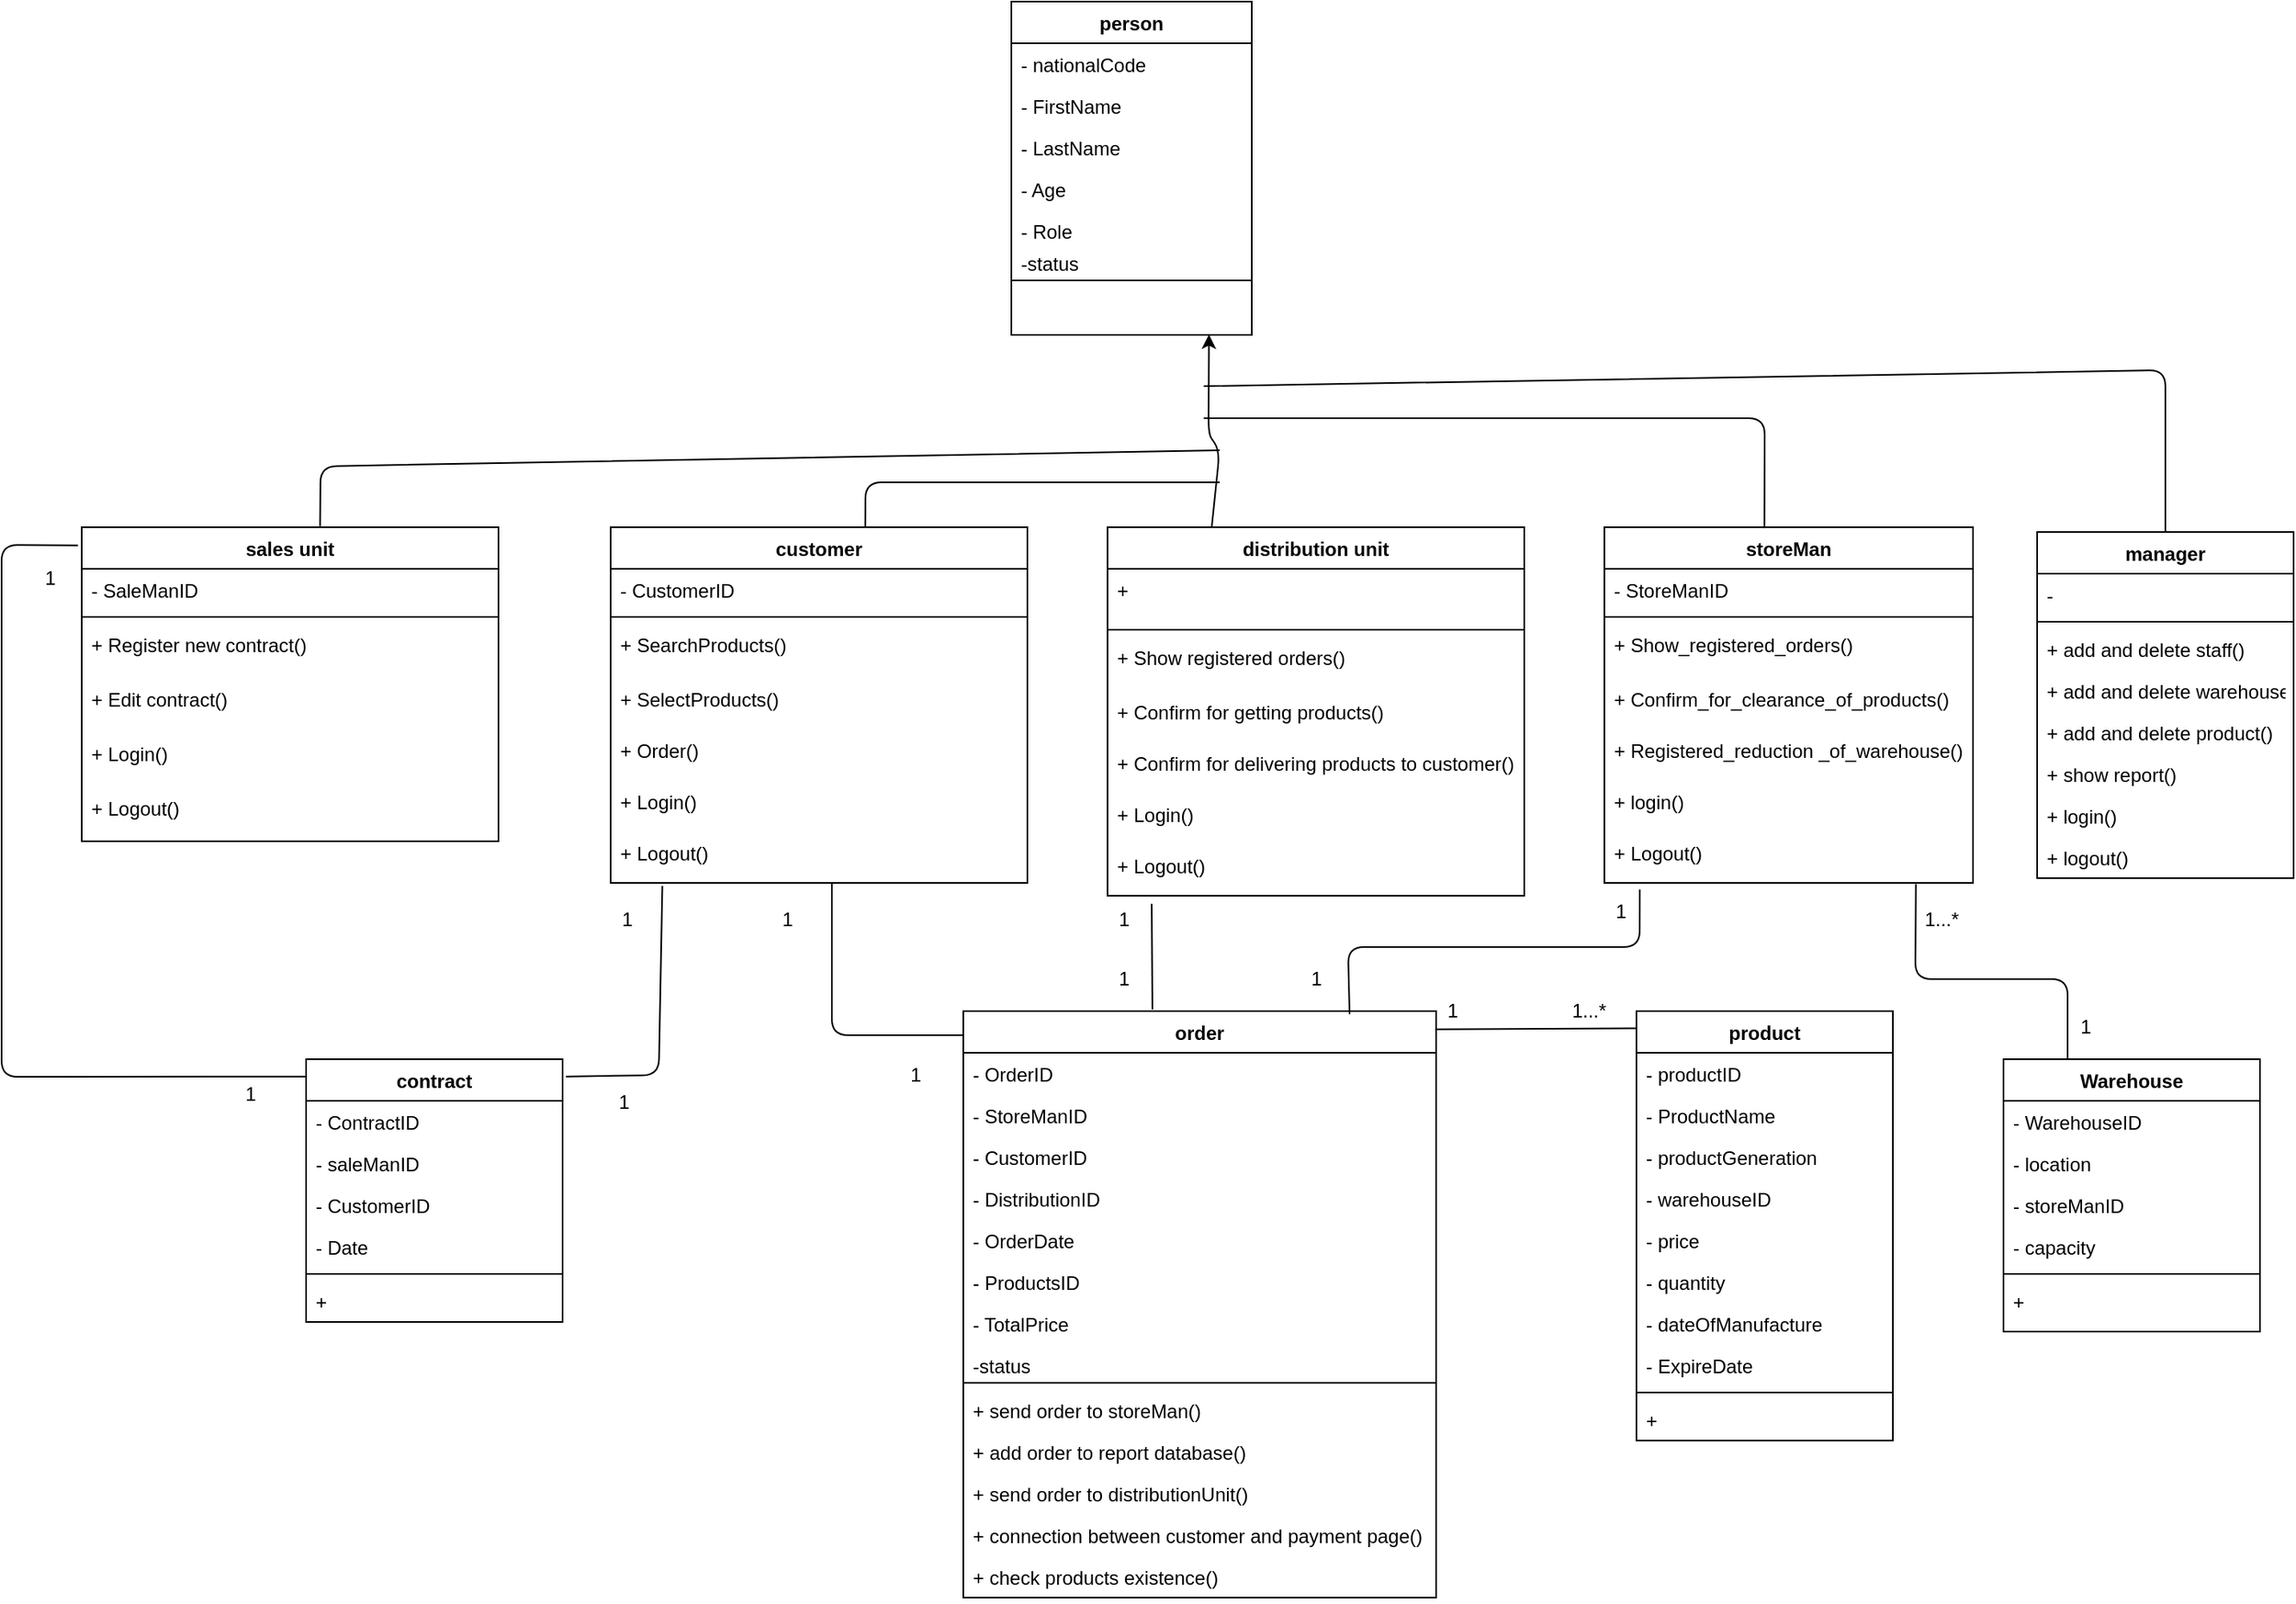 <mxfile version="13.5.1" type="device"><diagram id="hcN23eRwuLRoSTcqXGNc" name="Page-1"><mxGraphModel dx="1038" dy="580" grid="1" gridSize="10" guides="1" tooltips="1" connect="1" arrows="1" fold="1" page="1" pageScale="1" pageWidth="850" pageHeight="1100" math="0" shadow="0"><root><mxCell id="0"/><mxCell id="1" parent="0"/><mxCell id="khBh4qx_mHRjLCG_L_4s-19" value="customer" style="swimlane;fontStyle=1;align=center;verticalAlign=top;childLayout=stackLayout;horizontal=1;startSize=26;horizontalStack=0;resizeParent=1;resizeParentMax=0;resizeLast=0;collapsible=1;marginBottom=0;" parent="1" vertex="1"><mxGeometry x="620" y="358" width="260" height="222" as="geometry"/></mxCell><mxCell id="khBh4qx_mHRjLCG_L_4s-20" value="- CustomerID" style="text;strokeColor=none;fillColor=none;align=left;verticalAlign=top;spacingLeft=4;spacingRight=4;overflow=hidden;rotatable=0;points=[[0,0.5],[1,0.5]];portConstraint=eastwest;" parent="khBh4qx_mHRjLCG_L_4s-19" vertex="1"><mxGeometry y="26" width="260" height="26" as="geometry"/></mxCell><mxCell id="khBh4qx_mHRjLCG_L_4s-22" value="" style="line;strokeWidth=1;fillColor=none;align=left;verticalAlign=middle;spacingTop=-1;spacingLeft=3;spacingRight=3;rotatable=0;labelPosition=right;points=[];portConstraint=eastwest;" parent="khBh4qx_mHRjLCG_L_4s-19" vertex="1"><mxGeometry y="52" width="260" height="8" as="geometry"/></mxCell><mxCell id="khBh4qx_mHRjLCG_L_4s-23" value="+ SearchProducts()&#10;&#10;&#10;" style="text;strokeColor=none;fillColor=none;align=left;verticalAlign=top;spacingLeft=4;spacingRight=4;overflow=hidden;rotatable=0;points=[[0,0.5],[1,0.5]];portConstraint=eastwest;" parent="khBh4qx_mHRjLCG_L_4s-19" vertex="1"><mxGeometry y="60" width="260" height="34" as="geometry"/></mxCell><mxCell id="khBh4qx_mHRjLCG_L_4s-24" value="+ SelectProducts()&#10;" style="text;strokeColor=none;fillColor=none;align=left;verticalAlign=top;spacingLeft=4;spacingRight=4;overflow=hidden;rotatable=0;points=[[0,0.5],[1,0.5]];portConstraint=eastwest;" parent="khBh4qx_mHRjLCG_L_4s-19" vertex="1"><mxGeometry y="94" width="260" height="32" as="geometry"/></mxCell><mxCell id="khBh4qx_mHRjLCG_L_4s-25" value="+ Order()&#10;" style="text;strokeColor=none;fillColor=none;align=left;verticalAlign=top;spacingLeft=4;spacingRight=4;overflow=hidden;rotatable=0;points=[[0,0.5],[1,0.5]];portConstraint=eastwest;" parent="khBh4qx_mHRjLCG_L_4s-19" vertex="1"><mxGeometry y="126" width="260" height="32" as="geometry"/></mxCell><mxCell id="YbXEvzLZ80FNGui5n52h-18" value="+ Login()&#10;" style="text;strokeColor=none;fillColor=none;align=left;verticalAlign=top;spacingLeft=4;spacingRight=4;overflow=hidden;rotatable=0;points=[[0,0.5],[1,0.5]];portConstraint=eastwest;" parent="khBh4qx_mHRjLCG_L_4s-19" vertex="1"><mxGeometry y="158" width="260" height="32" as="geometry"/></mxCell><mxCell id="YbXEvzLZ80FNGui5n52h-19" value="+ Logout()&#10;" style="text;strokeColor=none;fillColor=none;align=left;verticalAlign=top;spacingLeft=4;spacingRight=4;overflow=hidden;rotatable=0;points=[[0,0.5],[1,0.5]];portConstraint=eastwest;" parent="khBh4qx_mHRjLCG_L_4s-19" vertex="1"><mxGeometry y="190" width="260" height="32" as="geometry"/></mxCell><mxCell id="YbXEvzLZ80FNGui5n52h-46" value="" style="endArrow=none;html=1;" parent="khBh4qx_mHRjLCG_L_4s-19" edge="1"><mxGeometry width="50" height="50" relative="1" as="geometry"><mxPoint x="220" y="317" as="sourcePoint"/><mxPoint x="138" y="222" as="targetPoint"/><Array as="points"><mxPoint x="138" y="317"/></Array></mxGeometry></mxCell><mxCell id="o1BpWOfVAHGH-hoose0F-1" value="person" style="swimlane;fontStyle=1;align=center;verticalAlign=top;childLayout=stackLayout;horizontal=1;startSize=26;horizontalStack=0;resizeParent=1;resizeParentMax=0;resizeLast=0;collapsible=1;marginBottom=0;" parent="1" vertex="1"><mxGeometry x="870" y="30" width="150" height="208" as="geometry"/></mxCell><mxCell id="o1BpWOfVAHGH-hoose0F-2" value="- nationalCode " style="text;strokeColor=none;fillColor=none;align=left;verticalAlign=top;spacingLeft=4;spacingRight=4;overflow=hidden;rotatable=0;points=[[0,0.5],[1,0.5]];portConstraint=eastwest;" parent="o1BpWOfVAHGH-hoose0F-1" vertex="1"><mxGeometry y="26" width="150" height="26" as="geometry"/></mxCell><mxCell id="o1BpWOfVAHGH-hoose0F-4" value="- FirstName" style="text;strokeColor=none;fillColor=none;align=left;verticalAlign=top;spacingLeft=4;spacingRight=4;overflow=hidden;rotatable=0;points=[[0,0.5],[1,0.5]];portConstraint=eastwest;" parent="o1BpWOfVAHGH-hoose0F-1" vertex="1"><mxGeometry y="52" width="150" height="26" as="geometry"/></mxCell><mxCell id="o1BpWOfVAHGH-hoose0F-7" value="- LastName" style="text;strokeColor=none;fillColor=none;align=left;verticalAlign=top;spacingLeft=4;spacingRight=4;overflow=hidden;rotatable=0;points=[[0,0.5],[1,0.5]];portConstraint=eastwest;" parent="o1BpWOfVAHGH-hoose0F-1" vertex="1"><mxGeometry y="78" width="150" height="26" as="geometry"/></mxCell><mxCell id="o1BpWOfVAHGH-hoose0F-6" value="- Age" style="text;strokeColor=none;fillColor=none;align=left;verticalAlign=top;spacingLeft=4;spacingRight=4;overflow=hidden;rotatable=0;points=[[0,0.5],[1,0.5]];portConstraint=eastwest;" parent="o1BpWOfVAHGH-hoose0F-1" vertex="1"><mxGeometry y="104" width="150" height="26" as="geometry"/></mxCell><mxCell id="o1BpWOfVAHGH-hoose0F-8" value="- Role" style="text;strokeColor=none;fillColor=none;align=left;verticalAlign=top;spacingLeft=4;spacingRight=4;overflow=hidden;rotatable=0;points=[[0,0.5],[1,0.5]];portConstraint=eastwest;" parent="o1BpWOfVAHGH-hoose0F-1" vertex="1"><mxGeometry y="130" width="150" height="20" as="geometry"/></mxCell><mxCell id="sofqirwn3Xce23Ds2hfL-1" value="-status" style="text;strokeColor=none;fillColor=none;align=left;verticalAlign=top;spacingLeft=4;spacingRight=4;overflow=hidden;rotatable=0;points=[[0,0.5],[1,0.5]];portConstraint=eastwest;" vertex="1" parent="o1BpWOfVAHGH-hoose0F-1"><mxGeometry y="150" width="150" height="20" as="geometry"/></mxCell><mxCell id="o1BpWOfVAHGH-hoose0F-3" value="" style="line;strokeWidth=1;fillColor=none;align=left;verticalAlign=middle;spacingTop=-1;spacingLeft=3;spacingRight=3;rotatable=0;labelPosition=right;points=[];portConstraint=eastwest;" parent="o1BpWOfVAHGH-hoose0F-1" vertex="1"><mxGeometry y="170" width="150" height="8" as="geometry"/></mxCell><mxCell id="o1BpWOfVAHGH-hoose0F-10" value=" " style="text;strokeColor=none;fillColor=none;align=left;verticalAlign=top;spacingLeft=4;spacingRight=4;overflow=hidden;rotatable=0;points=[[0,0.5],[1,0.5]];portConstraint=eastwest;" parent="o1BpWOfVAHGH-hoose0F-1" vertex="1"><mxGeometry y="178" width="150" height="30" as="geometry"/></mxCell><mxCell id="YbXEvzLZ80FNGui5n52h-40" value="" style="endArrow=none;html=1;entryX=0.006;entryY=0.066;entryDx=0;entryDy=0;entryPerimeter=0;exitX=-0.009;exitY=0.058;exitDx=0;exitDy=0;exitPerimeter=0;" parent="1" source="khBh4qx_mHRjLCG_L_4s-26" target="YbXEvzLZ80FNGui5n52h-8" edge="1"><mxGeometry width="50" height="50" relative="1" as="geometry"><mxPoint x="240" y="340" as="sourcePoint"/><mxPoint x="280" y="800" as="targetPoint"/><Array as="points"><mxPoint x="240" y="369"/><mxPoint x="240" y="701"/></Array></mxGeometry></mxCell><mxCell id="o1BpWOfVAHGH-hoose0F-11" value="Warehouse" style="swimlane;fontStyle=1;align=center;verticalAlign=top;childLayout=stackLayout;horizontal=1;startSize=26;horizontalStack=0;resizeParent=1;resizeParentMax=0;resizeLast=0;collapsible=1;marginBottom=0;" parent="1" vertex="1"><mxGeometry x="1489" y="690" width="160" height="170" as="geometry"/></mxCell><mxCell id="o1BpWOfVAHGH-hoose0F-12" value="- WarehouseID" style="text;strokeColor=none;fillColor=none;align=left;verticalAlign=top;spacingLeft=4;spacingRight=4;overflow=hidden;rotatable=0;points=[[0,0.5],[1,0.5]];portConstraint=eastwest;" parent="o1BpWOfVAHGH-hoose0F-11" vertex="1"><mxGeometry y="26" width="160" height="26" as="geometry"/></mxCell><mxCell id="o1BpWOfVAHGH-hoose0F-15" value="- location" style="text;strokeColor=none;fillColor=none;align=left;verticalAlign=top;spacingLeft=4;spacingRight=4;overflow=hidden;rotatable=0;points=[[0,0.5],[1,0.5]];portConstraint=eastwest;" parent="o1BpWOfVAHGH-hoose0F-11" vertex="1"><mxGeometry y="52" width="160" height="26" as="geometry"/></mxCell><mxCell id="o1BpWOfVAHGH-hoose0F-17" value="- storeManID" style="text;strokeColor=none;fillColor=none;align=left;verticalAlign=top;spacingLeft=4;spacingRight=4;overflow=hidden;rotatable=0;points=[[0,0.5],[1,0.5]];portConstraint=eastwest;" parent="o1BpWOfVAHGH-hoose0F-11" vertex="1"><mxGeometry y="78" width="160" height="26" as="geometry"/></mxCell><mxCell id="o1BpWOfVAHGH-hoose0F-16" value="- capacity" style="text;strokeColor=none;fillColor=none;align=left;verticalAlign=top;spacingLeft=4;spacingRight=4;overflow=hidden;rotatable=0;points=[[0,0.5],[1,0.5]];portConstraint=eastwest;" parent="o1BpWOfVAHGH-hoose0F-11" vertex="1"><mxGeometry y="104" width="160" height="26" as="geometry"/></mxCell><mxCell id="o1BpWOfVAHGH-hoose0F-13" value="" style="line;strokeWidth=1;fillColor=none;align=left;verticalAlign=middle;spacingTop=-1;spacingLeft=3;spacingRight=3;rotatable=0;labelPosition=right;points=[];portConstraint=eastwest;" parent="o1BpWOfVAHGH-hoose0F-11" vertex="1"><mxGeometry y="130" width="160" height="8" as="geometry"/></mxCell><mxCell id="o1BpWOfVAHGH-hoose0F-14" value="+" style="text;strokeColor=none;fillColor=none;align=left;verticalAlign=top;spacingLeft=4;spacingRight=4;overflow=hidden;rotatable=0;points=[[0,0.5],[1,0.5]];portConstraint=eastwest;" parent="o1BpWOfVAHGH-hoose0F-11" vertex="1"><mxGeometry y="138" width="160" height="32" as="geometry"/></mxCell><mxCell id="YbXEvzLZ80FNGui5n52h-8" value="contract" style="swimlane;fontStyle=1;align=center;verticalAlign=top;childLayout=stackLayout;horizontal=1;startSize=26;horizontalStack=0;resizeParent=1;resizeParentMax=0;resizeLast=0;collapsible=1;marginBottom=0;" parent="1" vertex="1"><mxGeometry x="430" y="690" width="160" height="164" as="geometry"/></mxCell><mxCell id="YbXEvzLZ80FNGui5n52h-9" value="- ContractID" style="text;strokeColor=none;fillColor=none;align=left;verticalAlign=top;spacingLeft=4;spacingRight=4;overflow=hidden;rotatable=0;points=[[0,0.5],[1,0.5]];portConstraint=eastwest;" parent="YbXEvzLZ80FNGui5n52h-8" vertex="1"><mxGeometry y="26" width="160" height="26" as="geometry"/></mxCell><mxCell id="YbXEvzLZ80FNGui5n52h-10" value="- saleManID" style="text;strokeColor=none;fillColor=none;align=left;verticalAlign=top;spacingLeft=4;spacingRight=4;overflow=hidden;rotatable=0;points=[[0,0.5],[1,0.5]];portConstraint=eastwest;" parent="YbXEvzLZ80FNGui5n52h-8" vertex="1"><mxGeometry y="52" width="160" height="26" as="geometry"/></mxCell><mxCell id="YbXEvzLZ80FNGui5n52h-11" value="- CustomerID" style="text;strokeColor=none;fillColor=none;align=left;verticalAlign=top;spacingLeft=4;spacingRight=4;overflow=hidden;rotatable=0;points=[[0,0.5],[1,0.5]];portConstraint=eastwest;" parent="YbXEvzLZ80FNGui5n52h-8" vertex="1"><mxGeometry y="78" width="160" height="26" as="geometry"/></mxCell><mxCell id="YbXEvzLZ80FNGui5n52h-12" value="- Date" style="text;strokeColor=none;fillColor=none;align=left;verticalAlign=top;spacingLeft=4;spacingRight=4;overflow=hidden;rotatable=0;points=[[0,0.5],[1,0.5]];portConstraint=eastwest;" parent="YbXEvzLZ80FNGui5n52h-8" vertex="1"><mxGeometry y="104" width="160" height="26" as="geometry"/></mxCell><mxCell id="YbXEvzLZ80FNGui5n52h-14" value="" style="line;strokeWidth=1;fillColor=none;align=left;verticalAlign=middle;spacingTop=-1;spacingLeft=3;spacingRight=3;rotatable=0;labelPosition=right;points=[];portConstraint=eastwest;" parent="YbXEvzLZ80FNGui5n52h-8" vertex="1"><mxGeometry y="130" width="160" height="8" as="geometry"/></mxCell><mxCell id="YbXEvzLZ80FNGui5n52h-15" value="+" style="text;strokeColor=none;fillColor=none;align=left;verticalAlign=top;spacingLeft=4;spacingRight=4;overflow=hidden;rotatable=0;points=[[0,0.5],[1,0.5]];portConstraint=eastwest;" parent="YbXEvzLZ80FNGui5n52h-8" vertex="1"><mxGeometry y="138" width="160" height="26" as="geometry"/></mxCell><mxCell id="YbXEvzLZ80FNGui5n52h-41" value="1" style="text;html=1;align=center;verticalAlign=middle;resizable=0;points=[];autosize=1;" parent="1" vertex="1"><mxGeometry x="385" y="702" width="20" height="20" as="geometry"/></mxCell><mxCell id="YbXEvzLZ80FNGui5n52h-42" value="1" style="text;html=1;align=center;verticalAlign=middle;resizable=0;points=[];autosize=1;" parent="1" vertex="1"><mxGeometry x="260" y="380" width="20" height="20" as="geometry"/></mxCell><mxCell id="YbXEvzLZ80FNGui5n52h-43" value="" style="endArrow=none;html=1;exitX=1.013;exitY=0.066;exitDx=0;exitDy=0;exitPerimeter=0;entryX=0.124;entryY=1.059;entryDx=0;entryDy=0;entryPerimeter=0;" parent="1" source="YbXEvzLZ80FNGui5n52h-8" target="YbXEvzLZ80FNGui5n52h-19" edge="1"><mxGeometry width="50" height="50" relative="1" as="geometry"><mxPoint x="600" y="680" as="sourcePoint"/><mxPoint x="650" y="630" as="targetPoint"/><Array as="points"><mxPoint x="650" y="700"/></Array></mxGeometry></mxCell><mxCell id="YbXEvzLZ80FNGui5n52h-44" value="1" style="text;html=1;align=center;verticalAlign=middle;resizable=0;points=[];autosize=1;" parent="1" vertex="1"><mxGeometry x="618" y="707" width="20" height="20" as="geometry"/></mxCell><mxCell id="YbXEvzLZ80FNGui5n52h-45" value="1" style="text;html=1;align=center;verticalAlign=middle;resizable=0;points=[];autosize=1;" parent="1" vertex="1"><mxGeometry x="620" y="593" width="20" height="20" as="geometry"/></mxCell><mxCell id="o1BpWOfVAHGH-hoose0F-22" value="order" style="swimlane;fontStyle=1;align=center;verticalAlign=top;childLayout=stackLayout;horizontal=1;startSize=26;horizontalStack=0;resizeParent=1;resizeParentMax=0;resizeLast=0;collapsible=1;marginBottom=0;" parent="1" vertex="1"><mxGeometry x="840" y="660" width="295" height="366" as="geometry"/></mxCell><mxCell id="o1BpWOfVAHGH-hoose0F-23" value="- OrderID" style="text;strokeColor=none;fillColor=none;align=left;verticalAlign=top;spacingLeft=4;spacingRight=4;overflow=hidden;rotatable=0;points=[[0,0.5],[1,0.5]];portConstraint=eastwest;" parent="o1BpWOfVAHGH-hoose0F-22" vertex="1"><mxGeometry y="26" width="295" height="26" as="geometry"/></mxCell><mxCell id="o1BpWOfVAHGH-hoose0F-25" value="- StoreManID" style="text;strokeColor=none;fillColor=none;align=left;verticalAlign=top;spacingLeft=4;spacingRight=4;overflow=hidden;rotatable=0;points=[[0,0.5],[1,0.5]];portConstraint=eastwest;" parent="o1BpWOfVAHGH-hoose0F-22" vertex="1"><mxGeometry y="52" width="295" height="26" as="geometry"/></mxCell><mxCell id="o1BpWOfVAHGH-hoose0F-31" value="- CustomerID" style="text;strokeColor=none;fillColor=none;align=left;verticalAlign=top;spacingLeft=4;spacingRight=4;overflow=hidden;rotatable=0;points=[[0,0.5],[1,0.5]];portConstraint=eastwest;" parent="o1BpWOfVAHGH-hoose0F-22" vertex="1"><mxGeometry y="78" width="295" height="26" as="geometry"/></mxCell><mxCell id="o1BpWOfVAHGH-hoose0F-30" value="- DistributionID" style="text;strokeColor=none;fillColor=none;align=left;verticalAlign=top;spacingLeft=4;spacingRight=4;overflow=hidden;rotatable=0;points=[[0,0.5],[1,0.5]];portConstraint=eastwest;" parent="o1BpWOfVAHGH-hoose0F-22" vertex="1"><mxGeometry y="104" width="295" height="26" as="geometry"/></mxCell><mxCell id="o1BpWOfVAHGH-hoose0F-32" value="- OrderDate" style="text;strokeColor=none;fillColor=none;align=left;verticalAlign=top;spacingLeft=4;spacingRight=4;overflow=hidden;rotatable=0;points=[[0,0.5],[1,0.5]];portConstraint=eastwest;" parent="o1BpWOfVAHGH-hoose0F-22" vertex="1"><mxGeometry y="130" width="295" height="26" as="geometry"/></mxCell><mxCell id="o1BpWOfVAHGH-hoose0F-34" value="- ProductsID" style="text;strokeColor=none;fillColor=none;align=left;verticalAlign=top;spacingLeft=4;spacingRight=4;overflow=hidden;rotatable=0;points=[[0,0.5],[1,0.5]];portConstraint=eastwest;" parent="o1BpWOfVAHGH-hoose0F-22" vertex="1"><mxGeometry y="156" width="295" height="26" as="geometry"/></mxCell><mxCell id="o1BpWOfVAHGH-hoose0F-33" value="- TotalPrice" style="text;strokeColor=none;fillColor=none;align=left;verticalAlign=top;spacingLeft=4;spacingRight=4;overflow=hidden;rotatable=0;points=[[0,0.5],[1,0.5]];portConstraint=eastwest;" parent="o1BpWOfVAHGH-hoose0F-22" vertex="1"><mxGeometry y="182" width="295" height="26" as="geometry"/></mxCell><mxCell id="sofqirwn3Xce23Ds2hfL-2" value="-status" style="text;strokeColor=none;fillColor=none;align=left;verticalAlign=top;spacingLeft=4;spacingRight=4;overflow=hidden;rotatable=0;points=[[0,0.5],[1,0.5]];portConstraint=eastwest;" vertex="1" parent="o1BpWOfVAHGH-hoose0F-22"><mxGeometry y="208" width="295" height="20" as="geometry"/></mxCell><mxCell id="o1BpWOfVAHGH-hoose0F-24" value="" style="line;strokeWidth=1;fillColor=none;align=left;verticalAlign=middle;spacingTop=-1;spacingLeft=3;spacingRight=3;rotatable=0;labelPosition=right;points=[];portConstraint=eastwest;" parent="o1BpWOfVAHGH-hoose0F-22" vertex="1"><mxGeometry y="228" width="295" height="8" as="geometry"/></mxCell><mxCell id="o1BpWOfVAHGH-hoose0F-35" value="+ send order to storeMan()" style="text;strokeColor=none;fillColor=none;align=left;verticalAlign=top;spacingLeft=4;spacingRight=4;overflow=hidden;rotatable=0;points=[[0,0.5],[1,0.5]];portConstraint=eastwest;" parent="o1BpWOfVAHGH-hoose0F-22" vertex="1"><mxGeometry y="236" width="295" height="26" as="geometry"/></mxCell><mxCell id="o1BpWOfVAHGH-hoose0F-37" value="+ add order to report database()" style="text;strokeColor=none;fillColor=none;align=left;verticalAlign=top;spacingLeft=4;spacingRight=4;overflow=hidden;rotatable=0;points=[[0,0.5],[1,0.5]];portConstraint=eastwest;" parent="o1BpWOfVAHGH-hoose0F-22" vertex="1"><mxGeometry y="262" width="295" height="26" as="geometry"/></mxCell><mxCell id="o1BpWOfVAHGH-hoose0F-36" value="+ send order to distributionUnit()" style="text;strokeColor=none;fillColor=none;align=left;verticalAlign=top;spacingLeft=4;spacingRight=4;overflow=hidden;rotatable=0;points=[[0,0.5],[1,0.5]];portConstraint=eastwest;" parent="o1BpWOfVAHGH-hoose0F-22" vertex="1"><mxGeometry y="288" width="295" height="26" as="geometry"/></mxCell><mxCell id="o1BpWOfVAHGH-hoose0F-38" value="+ connection between customer and payment page()" style="text;strokeColor=none;fillColor=none;align=left;verticalAlign=top;spacingLeft=4;spacingRight=4;overflow=hidden;rotatable=0;points=[[0,0.5],[1,0.5]];portConstraint=eastwest;" parent="o1BpWOfVAHGH-hoose0F-22" vertex="1"><mxGeometry y="314" width="295" height="26" as="geometry"/></mxCell><mxCell id="o1BpWOfVAHGH-hoose0F-39" value="+ check products existence()" style="text;strokeColor=none;fillColor=none;align=left;verticalAlign=top;spacingLeft=4;spacingRight=4;overflow=hidden;rotatable=0;points=[[0,0.5],[1,0.5]];portConstraint=eastwest;" parent="o1BpWOfVAHGH-hoose0F-22" vertex="1"><mxGeometry y="340" width="295" height="26" as="geometry"/></mxCell><mxCell id="YbXEvzLZ80FNGui5n52h-48" value="1" style="text;html=1;align=center;verticalAlign=middle;resizable=0;points=[];autosize=1;" parent="1" vertex="1"><mxGeometry x="720" y="593" width="20" height="20" as="geometry"/></mxCell><mxCell id="YbXEvzLZ80FNGui5n52h-49" value="1" style="text;html=1;align=center;verticalAlign=middle;resizable=0;points=[];autosize=1;" parent="1" vertex="1"><mxGeometry x="800" y="690" width="20" height="20" as="geometry"/></mxCell><mxCell id="khBh4qx_mHRjLCG_L_4s-1" value="storeMan" style="swimlane;fontStyle=1;align=center;verticalAlign=top;childLayout=stackLayout;horizontal=1;startSize=26;horizontalStack=0;resizeParent=1;resizeParentMax=0;resizeLast=0;collapsible=1;marginBottom=0;" parent="1" vertex="1"><mxGeometry x="1240" y="358" width="230" height="222" as="geometry"/></mxCell><mxCell id="khBh4qx_mHRjLCG_L_4s-3" value="- StoreManID" style="text;strokeColor=none;fillColor=none;align=left;verticalAlign=top;spacingLeft=4;spacingRight=4;overflow=hidden;rotatable=0;points=[[0,0.5],[1,0.5]];portConstraint=eastwest;" parent="khBh4qx_mHRjLCG_L_4s-1" vertex="1"><mxGeometry y="26" width="230" height="26" as="geometry"/></mxCell><mxCell id="khBh4qx_mHRjLCG_L_4s-7" value="" style="line;strokeWidth=1;fillColor=none;align=left;verticalAlign=middle;spacingTop=-1;spacingLeft=3;spacingRight=3;rotatable=0;labelPosition=right;points=[];portConstraint=eastwest;" parent="khBh4qx_mHRjLCG_L_4s-1" vertex="1"><mxGeometry y="52" width="230" height="8" as="geometry"/></mxCell><mxCell id="khBh4qx_mHRjLCG_L_4s-8" value="+ Show_registered_orders()&#10;&#10;&#10;" style="text;strokeColor=none;fillColor=none;align=left;verticalAlign=top;spacingLeft=4;spacingRight=4;overflow=hidden;rotatable=0;points=[[0,0.5],[1,0.5]];portConstraint=eastwest;" parent="khBh4qx_mHRjLCG_L_4s-1" vertex="1"><mxGeometry y="60" width="230" height="34" as="geometry"/></mxCell><mxCell id="khBh4qx_mHRjLCG_L_4s-9" value="+ Confirm_for_clearance_of_products()&#10;" style="text;strokeColor=none;fillColor=none;align=left;verticalAlign=top;spacingLeft=4;spacingRight=4;overflow=hidden;rotatable=0;points=[[0,0.5],[1,0.5]];portConstraint=eastwest;" parent="khBh4qx_mHRjLCG_L_4s-1" vertex="1"><mxGeometry y="94" width="230" height="32" as="geometry"/></mxCell><mxCell id="khBh4qx_mHRjLCG_L_4s-11" value="+ Registered_reduction _of_warehouse()&#10;" style="text;strokeColor=none;fillColor=none;align=left;verticalAlign=top;spacingLeft=4;spacingRight=4;overflow=hidden;rotatable=0;points=[[0,0.5],[1,0.5]];portConstraint=eastwest;" parent="khBh4qx_mHRjLCG_L_4s-1" vertex="1"><mxGeometry y="126" width="230" height="32" as="geometry"/></mxCell><mxCell id="YbXEvzLZ80FNGui5n52h-22" value="+ login()&#10;" style="text;strokeColor=none;fillColor=none;align=left;verticalAlign=top;spacingLeft=4;spacingRight=4;overflow=hidden;rotatable=0;points=[[0,0.5],[1,0.5]];portConstraint=eastwest;" parent="khBh4qx_mHRjLCG_L_4s-1" vertex="1"><mxGeometry y="158" width="230" height="32" as="geometry"/></mxCell><mxCell id="YbXEvzLZ80FNGui5n52h-23" value="+ Logout()&#10;" style="text;strokeColor=none;fillColor=none;align=left;verticalAlign=top;spacingLeft=4;spacingRight=4;overflow=hidden;rotatable=0;points=[[0,0.5],[1,0.5]];portConstraint=eastwest;" parent="khBh4qx_mHRjLCG_L_4s-1" vertex="1"><mxGeometry y="190" width="230" height="32" as="geometry"/></mxCell><mxCell id="khBh4qx_mHRjLCG_L_4s-12" value="distribution unit" style="swimlane;fontStyle=1;align=center;verticalAlign=top;childLayout=stackLayout;horizontal=1;startSize=26;horizontalStack=0;resizeParent=1;resizeParentMax=0;resizeLast=0;collapsible=1;marginBottom=0;" parent="1" vertex="1"><mxGeometry x="930" y="358" width="260" height="230" as="geometry"/></mxCell><mxCell id="YbXEvzLZ80FNGui5n52h-16" value="+ &#10;&#10;&#10;" style="text;strokeColor=none;fillColor=none;align=left;verticalAlign=top;spacingLeft=4;spacingRight=4;overflow=hidden;rotatable=0;points=[[0,0.5],[1,0.5]];portConstraint=eastwest;" parent="khBh4qx_mHRjLCG_L_4s-12" vertex="1"><mxGeometry y="26" width="260" height="34" as="geometry"/></mxCell><mxCell id="khBh4qx_mHRjLCG_L_4s-15" value="" style="line;strokeWidth=1;fillColor=none;align=left;verticalAlign=middle;spacingTop=-1;spacingLeft=3;spacingRight=3;rotatable=0;labelPosition=right;points=[];portConstraint=eastwest;" parent="khBh4qx_mHRjLCG_L_4s-12" vertex="1"><mxGeometry y="60" width="260" height="8" as="geometry"/></mxCell><mxCell id="khBh4qx_mHRjLCG_L_4s-16" value="+ Show registered orders()&#10;&#10;&#10;" style="text;strokeColor=none;fillColor=none;align=left;verticalAlign=top;spacingLeft=4;spacingRight=4;overflow=hidden;rotatable=0;points=[[0,0.5],[1,0.5]];portConstraint=eastwest;" parent="khBh4qx_mHRjLCG_L_4s-12" vertex="1"><mxGeometry y="68" width="260" height="34" as="geometry"/></mxCell><mxCell id="khBh4qx_mHRjLCG_L_4s-17" value="+ Confirm for getting products()&#10;" style="text;strokeColor=none;fillColor=none;align=left;verticalAlign=top;spacingLeft=4;spacingRight=4;overflow=hidden;rotatable=0;points=[[0,0.5],[1,0.5]];portConstraint=eastwest;" parent="khBh4qx_mHRjLCG_L_4s-12" vertex="1"><mxGeometry y="102" width="260" height="32" as="geometry"/></mxCell><mxCell id="khBh4qx_mHRjLCG_L_4s-18" value="+ Confirm for delivering products to customer()&#10;" style="text;strokeColor=none;fillColor=none;align=left;verticalAlign=top;spacingLeft=4;spacingRight=4;overflow=hidden;rotatable=0;points=[[0,0.5],[1,0.5]];portConstraint=eastwest;" parent="khBh4qx_mHRjLCG_L_4s-12" vertex="1"><mxGeometry y="134" width="260" height="32" as="geometry"/></mxCell><mxCell id="YbXEvzLZ80FNGui5n52h-34" value="+ Login()" style="text;strokeColor=none;fillColor=none;align=left;verticalAlign=top;spacingLeft=4;spacingRight=4;overflow=hidden;rotatable=0;points=[[0,0.5],[1,0.5]];portConstraint=eastwest;" parent="khBh4qx_mHRjLCG_L_4s-12" vertex="1"><mxGeometry y="166" width="260" height="32" as="geometry"/></mxCell><mxCell id="YbXEvzLZ80FNGui5n52h-35" value="+ Logout()" style="text;strokeColor=none;fillColor=none;align=left;verticalAlign=top;spacingLeft=4;spacingRight=4;overflow=hidden;rotatable=0;points=[[0,0.5],[1,0.5]];portConstraint=eastwest;" parent="khBh4qx_mHRjLCG_L_4s-12" vertex="1"><mxGeometry y="198" width="260" height="32" as="geometry"/></mxCell><mxCell id="khBh4qx_mHRjLCG_L_4s-26" value="sales unit" style="swimlane;fontStyle=1;align=center;verticalAlign=top;childLayout=stackLayout;horizontal=1;startSize=26;horizontalStack=0;resizeParent=1;resizeParentMax=0;resizeLast=0;collapsible=1;marginBottom=0;" parent="1" vertex="1"><mxGeometry x="290" y="358" width="260" height="196" as="geometry"/></mxCell><mxCell id="khBh4qx_mHRjLCG_L_4s-27" value="- SaleManID" style="text;strokeColor=none;fillColor=none;align=left;verticalAlign=top;spacingLeft=4;spacingRight=4;overflow=hidden;rotatable=0;points=[[0,0.5],[1,0.5]];portConstraint=eastwest;" parent="khBh4qx_mHRjLCG_L_4s-26" vertex="1"><mxGeometry y="26" width="260" height="26" as="geometry"/></mxCell><mxCell id="khBh4qx_mHRjLCG_L_4s-29" value="" style="line;strokeWidth=1;fillColor=none;align=left;verticalAlign=middle;spacingTop=-1;spacingLeft=3;spacingRight=3;rotatable=0;labelPosition=right;points=[];portConstraint=eastwest;" parent="khBh4qx_mHRjLCG_L_4s-26" vertex="1"><mxGeometry y="52" width="260" height="8" as="geometry"/></mxCell><mxCell id="khBh4qx_mHRjLCG_L_4s-30" value="+ Register new contract()&#10;&#10;" style="text;strokeColor=none;fillColor=none;align=left;verticalAlign=top;spacingLeft=4;spacingRight=4;overflow=hidden;rotatable=0;points=[[0,0.5],[1,0.5]];portConstraint=eastwest;" parent="khBh4qx_mHRjLCG_L_4s-26" vertex="1"><mxGeometry y="60" width="260" height="34" as="geometry"/></mxCell><mxCell id="YbXEvzLZ80FNGui5n52h-17" value="+ Edit contract()&#10;&#10;" style="text;strokeColor=none;fillColor=none;align=left;verticalAlign=top;spacingLeft=4;spacingRight=4;overflow=hidden;rotatable=0;points=[[0,0.5],[1,0.5]];portConstraint=eastwest;" parent="khBh4qx_mHRjLCG_L_4s-26" vertex="1"><mxGeometry y="94" width="260" height="34" as="geometry"/></mxCell><mxCell id="YbXEvzLZ80FNGui5n52h-20" value="+ Login()&#10;&#10;" style="text;strokeColor=none;fillColor=none;align=left;verticalAlign=top;spacingLeft=4;spacingRight=4;overflow=hidden;rotatable=0;points=[[0,0.5],[1,0.5]];portConstraint=eastwest;" parent="khBh4qx_mHRjLCG_L_4s-26" vertex="1"><mxGeometry y="128" width="260" height="34" as="geometry"/></mxCell><mxCell id="YbXEvzLZ80FNGui5n52h-21" value="+ Logout()&#10;&#10;" style="text;strokeColor=none;fillColor=none;align=left;verticalAlign=top;spacingLeft=4;spacingRight=4;overflow=hidden;rotatable=0;points=[[0,0.5],[1,0.5]];portConstraint=eastwest;" parent="khBh4qx_mHRjLCG_L_4s-26" vertex="1"><mxGeometry y="162" width="260" height="34" as="geometry"/></mxCell><mxCell id="YbXEvzLZ80FNGui5n52h-50" value="" style="endArrow=none;html=1;entryX=0.106;entryY=1.157;entryDx=0;entryDy=0;entryPerimeter=0;" parent="1" target="YbXEvzLZ80FNGui5n52h-35" edge="1"><mxGeometry width="50" height="50" relative="1" as="geometry"><mxPoint x="958" y="659" as="sourcePoint"/><mxPoint x="1040" y="600" as="targetPoint"/></mxGeometry></mxCell><mxCell id="YbXEvzLZ80FNGui5n52h-51" value="1" style="text;html=1;align=center;verticalAlign=middle;resizable=0;points=[];autosize=1;" parent="1" vertex="1"><mxGeometry x="930" y="630" width="20" height="20" as="geometry"/></mxCell><mxCell id="YbXEvzLZ80FNGui5n52h-52" value="1" style="text;html=1;align=center;verticalAlign=middle;resizable=0;points=[];autosize=1;" parent="1" vertex="1"><mxGeometry x="930" y="593" width="20" height="20" as="geometry"/></mxCell><mxCell id="YbXEvzLZ80FNGui5n52h-53" value="" style="endArrow=none;html=1;exitX=0.817;exitY=0.005;exitDx=0;exitDy=0;exitPerimeter=0;entryX=0.096;entryY=1.129;entryDx=0;entryDy=0;entryPerimeter=0;" parent="1" source="o1BpWOfVAHGH-hoose0F-22" target="YbXEvzLZ80FNGui5n52h-23" edge="1"><mxGeometry width="50" height="50" relative="1" as="geometry"><mxPoint x="1090" y="650" as="sourcePoint"/><mxPoint x="1240" y="620" as="targetPoint"/><Array as="points"><mxPoint x="1080" y="620"/><mxPoint x="1262" y="620"/></Array></mxGeometry></mxCell><mxCell id="YbXEvzLZ80FNGui5n52h-54" value="1" style="text;html=1;align=center;verticalAlign=middle;resizable=0;points=[];autosize=1;" parent="1" vertex="1"><mxGeometry x="1050" y="630" width="20" height="20" as="geometry"/></mxCell><mxCell id="YbXEvzLZ80FNGui5n52h-55" value="1" style="text;html=1;align=center;verticalAlign=middle;resizable=0;points=[];autosize=1;" parent="1" vertex="1"><mxGeometry x="1240" y="588" width="20" height="20" as="geometry"/></mxCell><mxCell id="YbXEvzLZ80FNGui5n52h-57" value="" style="endArrow=none;html=1;exitX=0.998;exitY=0.031;exitDx=0;exitDy=0;exitPerimeter=0;entryX=0.006;entryY=0.04;entryDx=0;entryDy=0;entryPerimeter=0;" parent="1" source="o1BpWOfVAHGH-hoose0F-22" target="o1BpWOfVAHGH-hoose0F-41" edge="1"><mxGeometry width="50" height="50" relative="1" as="geometry"><mxPoint x="1160" y="710" as="sourcePoint"/><mxPoint x="1210" y="660" as="targetPoint"/></mxGeometry></mxCell><mxCell id="o1BpWOfVAHGH-hoose0F-41" value="product" style="swimlane;fontStyle=1;align=center;verticalAlign=top;childLayout=stackLayout;horizontal=1;startSize=26;horizontalStack=0;resizeParent=1;resizeParentMax=0;resizeLast=0;collapsible=1;marginBottom=0;" parent="1" vertex="1"><mxGeometry x="1260" y="660" width="160" height="268" as="geometry"/></mxCell><mxCell id="o1BpWOfVAHGH-hoose0F-42" value="- productID" style="text;strokeColor=none;fillColor=none;align=left;verticalAlign=top;spacingLeft=4;spacingRight=4;overflow=hidden;rotatable=0;points=[[0,0.5],[1,0.5]];portConstraint=eastwest;" parent="o1BpWOfVAHGH-hoose0F-41" vertex="1"><mxGeometry y="26" width="160" height="26" as="geometry"/></mxCell><mxCell id="o1BpWOfVAHGH-hoose0F-49" value="- ProductName" style="text;strokeColor=none;fillColor=none;align=left;verticalAlign=top;spacingLeft=4;spacingRight=4;overflow=hidden;rotatable=0;points=[[0,0.5],[1,0.5]];portConstraint=eastwest;" parent="o1BpWOfVAHGH-hoose0F-41" vertex="1"><mxGeometry y="52" width="160" height="26" as="geometry"/></mxCell><mxCell id="o1BpWOfVAHGH-hoose0F-52" value="- productGeneration" style="text;strokeColor=none;fillColor=none;align=left;verticalAlign=top;spacingLeft=4;spacingRight=4;overflow=hidden;rotatable=0;points=[[0,0.5],[1,0.5]];portConstraint=eastwest;" parent="o1BpWOfVAHGH-hoose0F-41" vertex="1"><mxGeometry y="78" width="160" height="26" as="geometry"/></mxCell><mxCell id="YbXEvzLZ80FNGui5n52h-37" value="- warehouseID" style="text;strokeColor=none;fillColor=none;align=left;verticalAlign=top;spacingLeft=4;spacingRight=4;overflow=hidden;rotatable=0;points=[[0,0.5],[1,0.5]];portConstraint=eastwest;" parent="o1BpWOfVAHGH-hoose0F-41" vertex="1"><mxGeometry y="104" width="160" height="26" as="geometry"/></mxCell><mxCell id="o1BpWOfVAHGH-hoose0F-50" value="- price" style="text;strokeColor=none;fillColor=none;align=left;verticalAlign=top;spacingLeft=4;spacingRight=4;overflow=hidden;rotatable=0;points=[[0,0.5],[1,0.5]];portConstraint=eastwest;" parent="o1BpWOfVAHGH-hoose0F-41" vertex="1"><mxGeometry y="130" width="160" height="26" as="geometry"/></mxCell><mxCell id="o1BpWOfVAHGH-hoose0F-51" value="- quantity" style="text;strokeColor=none;fillColor=none;align=left;verticalAlign=top;spacingLeft=4;spacingRight=4;overflow=hidden;rotatable=0;points=[[0,0.5],[1,0.5]];portConstraint=eastwest;" parent="o1BpWOfVAHGH-hoose0F-41" vertex="1"><mxGeometry y="156" width="160" height="26" as="geometry"/></mxCell><mxCell id="YbXEvzLZ80FNGui5n52h-38" value="- dateOfManufacture" style="text;strokeColor=none;fillColor=none;align=left;verticalAlign=top;spacingLeft=4;spacingRight=4;overflow=hidden;rotatable=0;points=[[0,0.5],[1,0.5]];portConstraint=eastwest;" parent="o1BpWOfVAHGH-hoose0F-41" vertex="1"><mxGeometry y="182" width="160" height="26" as="geometry"/></mxCell><mxCell id="YbXEvzLZ80FNGui5n52h-39" value="- ExpireDate" style="text;strokeColor=none;fillColor=none;align=left;verticalAlign=top;spacingLeft=4;spacingRight=4;overflow=hidden;rotatable=0;points=[[0,0.5],[1,0.5]];portConstraint=eastwest;" parent="o1BpWOfVAHGH-hoose0F-41" vertex="1"><mxGeometry y="208" width="160" height="26" as="geometry"/></mxCell><mxCell id="o1BpWOfVAHGH-hoose0F-43" value="" style="line;strokeWidth=1;fillColor=none;align=left;verticalAlign=middle;spacingTop=-1;spacingLeft=3;spacingRight=3;rotatable=0;labelPosition=right;points=[];portConstraint=eastwest;" parent="o1BpWOfVAHGH-hoose0F-41" vertex="1"><mxGeometry y="234" width="160" height="8" as="geometry"/></mxCell><mxCell id="o1BpWOfVAHGH-hoose0F-44" value="+" style="text;strokeColor=none;fillColor=none;align=left;verticalAlign=top;spacingLeft=4;spacingRight=4;overflow=hidden;rotatable=0;points=[[0,0.5],[1,0.5]];portConstraint=eastwest;" parent="o1BpWOfVAHGH-hoose0F-41" vertex="1"><mxGeometry y="242" width="160" height="26" as="geometry"/></mxCell><mxCell id="YbXEvzLZ80FNGui5n52h-58" value="1" style="text;html=1;align=center;verticalAlign=middle;resizable=0;points=[];autosize=1;" parent="1" vertex="1"><mxGeometry x="1135" y="650" width="20" height="20" as="geometry"/></mxCell><mxCell id="YbXEvzLZ80FNGui5n52h-59" value="1...*" style="text;html=1;align=center;verticalAlign=middle;resizable=0;points=[];autosize=1;" parent="1" vertex="1"><mxGeometry x="1210" y="650" width="40" height="20" as="geometry"/></mxCell><mxCell id="o1BpWOfVAHGH-hoose0F-53" value="manager" style="swimlane;fontStyle=1;align=center;verticalAlign=top;childLayout=stackLayout;horizontal=1;startSize=26;horizontalStack=0;resizeParent=1;resizeParentMax=0;resizeLast=0;collapsible=1;marginBottom=0;" parent="1" vertex="1"><mxGeometry x="1510" y="361" width="160" height="216" as="geometry"/></mxCell><mxCell id="o1BpWOfVAHGH-hoose0F-54" value="-" style="text;strokeColor=none;fillColor=none;align=left;verticalAlign=top;spacingLeft=4;spacingRight=4;overflow=hidden;rotatable=0;points=[[0,0.5],[1,0.5]];portConstraint=eastwest;" parent="o1BpWOfVAHGH-hoose0F-53" vertex="1"><mxGeometry y="26" width="160" height="26" as="geometry"/></mxCell><mxCell id="o1BpWOfVAHGH-hoose0F-55" value="" style="line;strokeWidth=1;fillColor=none;align=left;verticalAlign=middle;spacingTop=-1;spacingLeft=3;spacingRight=3;rotatable=0;labelPosition=right;points=[];portConstraint=eastwest;" parent="o1BpWOfVAHGH-hoose0F-53" vertex="1"><mxGeometry y="52" width="160" height="8" as="geometry"/></mxCell><mxCell id="o1BpWOfVAHGH-hoose0F-56" value="+ add and delete staff()" style="text;strokeColor=none;fillColor=none;align=left;verticalAlign=top;spacingLeft=4;spacingRight=4;overflow=hidden;rotatable=0;points=[[0,0.5],[1,0.5]];portConstraint=eastwest;" parent="o1BpWOfVAHGH-hoose0F-53" vertex="1"><mxGeometry y="60" width="160" height="26" as="geometry"/></mxCell><mxCell id="YbXEvzLZ80FNGui5n52h-28" value="+ add and delete warehouse()" style="text;strokeColor=none;fillColor=none;align=left;verticalAlign=top;spacingLeft=4;spacingRight=4;overflow=hidden;rotatable=0;points=[[0,0.5],[1,0.5]];portConstraint=eastwest;" parent="o1BpWOfVAHGH-hoose0F-53" vertex="1"><mxGeometry y="86" width="160" height="26" as="geometry"/></mxCell><mxCell id="YbXEvzLZ80FNGui5n52h-29" value="+ add and delete product()" style="text;strokeColor=none;fillColor=none;align=left;verticalAlign=top;spacingLeft=4;spacingRight=4;overflow=hidden;rotatable=0;points=[[0,0.5],[1,0.5]];portConstraint=eastwest;" parent="o1BpWOfVAHGH-hoose0F-53" vertex="1"><mxGeometry y="112" width="160" height="26" as="geometry"/></mxCell><mxCell id="YbXEvzLZ80FNGui5n52h-30" value="+ show report()" style="text;strokeColor=none;fillColor=none;align=left;verticalAlign=top;spacingLeft=4;spacingRight=4;overflow=hidden;rotatable=0;points=[[0,0.5],[1,0.5]];portConstraint=eastwest;" parent="o1BpWOfVAHGH-hoose0F-53" vertex="1"><mxGeometry y="138" width="160" height="26" as="geometry"/></mxCell><mxCell id="YbXEvzLZ80FNGui5n52h-31" value="+ login()" style="text;strokeColor=none;fillColor=none;align=left;verticalAlign=top;spacingLeft=4;spacingRight=4;overflow=hidden;rotatable=0;points=[[0,0.5],[1,0.5]];portConstraint=eastwest;" parent="o1BpWOfVAHGH-hoose0F-53" vertex="1"><mxGeometry y="164" width="160" height="26" as="geometry"/></mxCell><mxCell id="YbXEvzLZ80FNGui5n52h-32" value="+ logout()" style="text;strokeColor=none;fillColor=none;align=left;verticalAlign=top;spacingLeft=4;spacingRight=4;overflow=hidden;rotatable=0;points=[[0,0.5],[1,0.5]];portConstraint=eastwest;" parent="o1BpWOfVAHGH-hoose0F-53" vertex="1"><mxGeometry y="190" width="160" height="26" as="geometry"/></mxCell><mxCell id="YbXEvzLZ80FNGui5n52h-60" value="" style="endArrow=none;html=1;exitX=0.25;exitY=0;exitDx=0;exitDy=0;entryX=0.845;entryY=1.025;entryDx=0;entryDy=0;entryPerimeter=0;" parent="1" source="o1BpWOfVAHGH-hoose0F-11" target="YbXEvzLZ80FNGui5n52h-23" edge="1"><mxGeometry width="50" height="50" relative="1" as="geometry"><mxPoint x="1480" y="670" as="sourcePoint"/><mxPoint x="1430" y="630" as="targetPoint"/><Array as="points"><mxPoint x="1529" y="640"/><mxPoint x="1434" y="640"/></Array></mxGeometry></mxCell><mxCell id="YbXEvzLZ80FNGui5n52h-61" value="1" style="text;html=1;align=center;verticalAlign=middle;resizable=0;points=[];autosize=1;" parent="1" vertex="1"><mxGeometry x="1530" y="660" width="20" height="20" as="geometry"/></mxCell><mxCell id="YbXEvzLZ80FNGui5n52h-62" value="1...*" style="text;html=1;align=center;verticalAlign=middle;resizable=0;points=[];autosize=1;" parent="1" vertex="1"><mxGeometry x="1430" y="593" width="40" height="20" as="geometry"/></mxCell><mxCell id="YbXEvzLZ80FNGui5n52h-65" value="" style="endArrow=classic;html=1;exitX=0.25;exitY=0;exitDx=0;exitDy=0;entryX=0.822;entryY=0.99;entryDx=0;entryDy=0;entryPerimeter=0;" parent="1" source="khBh4qx_mHRjLCG_L_4s-12" target="o1BpWOfVAHGH-hoose0F-10" edge="1"><mxGeometry width="50" height="50" relative="1" as="geometry"><mxPoint x="1020" y="350" as="sourcePoint"/><mxPoint x="1070" y="300" as="targetPoint"/><Array as="points"><mxPoint x="1000" y="310"/><mxPoint x="993" y="300"/></Array></mxGeometry></mxCell><mxCell id="YbXEvzLZ80FNGui5n52h-78" value="" style="endArrow=none;html=1;entryX=0.434;entryY=0.003;entryDx=0;entryDy=0;entryPerimeter=0;" parent="1" target="khBh4qx_mHRjLCG_L_4s-1" edge="1"><mxGeometry width="50" height="50" relative="1" as="geometry"><mxPoint x="990" y="290" as="sourcePoint"/><mxPoint x="1350" y="300" as="targetPoint"/><Array as="points"><mxPoint x="1340" y="290"/></Array></mxGeometry></mxCell><mxCell id="YbXEvzLZ80FNGui5n52h-80" value="" style="endArrow=none;html=1;exitX=0.5;exitY=0;exitDx=0;exitDy=0;" parent="1" source="o1BpWOfVAHGH-hoose0F-53" edge="1"><mxGeometry width="50" height="50" relative="1" as="geometry"><mxPoint x="1590" y="340" as="sourcePoint"/><mxPoint x="990" y="270" as="targetPoint"/><Array as="points"><mxPoint x="1590" y="260"/></Array></mxGeometry></mxCell><mxCell id="YbXEvzLZ80FNGui5n52h-81" value="" style="endArrow=none;html=1;exitX=0.572;exitY=-0.003;exitDx=0;exitDy=0;exitPerimeter=0;" parent="1" source="khBh4qx_mHRjLCG_L_4s-26" edge="1"><mxGeometry width="50" height="50" relative="1" as="geometry"><mxPoint x="440" y="280" as="sourcePoint"/><mxPoint x="1000" y="310" as="targetPoint"/><Array as="points"><mxPoint x="439" y="320"/></Array></mxGeometry></mxCell><mxCell id="YbXEvzLZ80FNGui5n52h-82" value="" style="endArrow=none;html=1;exitX=0.611;exitY=-0.002;exitDx=0;exitDy=0;exitPerimeter=0;" parent="1" source="khBh4qx_mHRjLCG_L_4s-19" edge="1"><mxGeometry width="50" height="50" relative="1" as="geometry"><mxPoint x="810" y="370" as="sourcePoint"/><mxPoint x="1000" y="330" as="targetPoint"/><Array as="points"><mxPoint x="779" y="330"/></Array></mxGeometry></mxCell></root></mxGraphModel></diagram></mxfile>